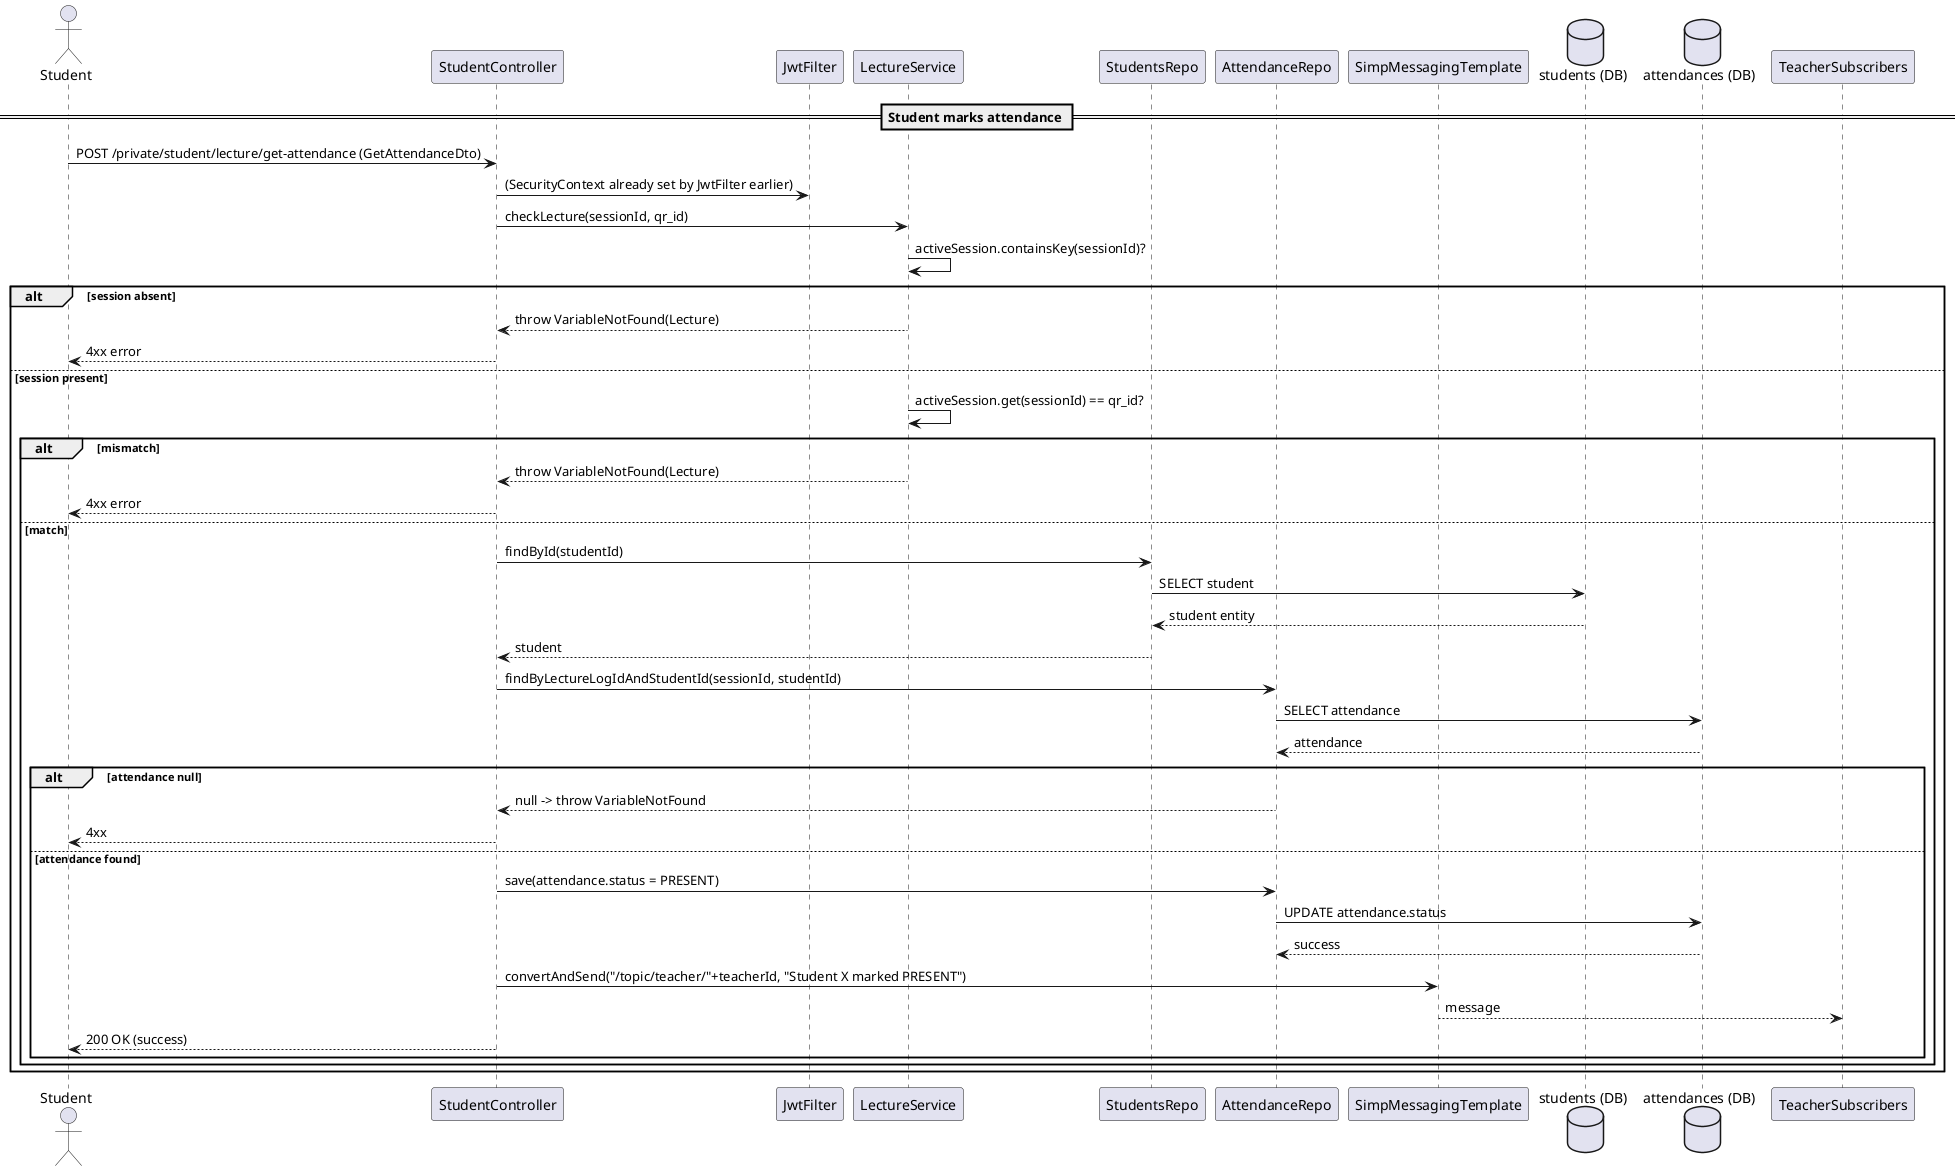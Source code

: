@startuml
actor Student
participant "StudentController" as Controller
participant "JwtFilter" as JwtFilter
participant "LectureService" as LectureService
participant "StudentsRepo" as StudentsRepo
participant "AttendanceRepo" as AttendanceRepo
participant "SimpMessagingTemplate" as MessagingTemplate
database "students (DB)" as StudentsDB
database "attendances (DB)" as AttendanceDB
== Student marks attendance ==
Student -> Controller: POST /private/student/lecture/get-attendance (GetAttendanceDto)
Controller -> JwtFilter: (SecurityContext already set by JwtFilter earlier)
Controller -> LectureService: checkLecture(sessionId, qr_id)
LectureService -> LectureService: activeSession.containsKey(sessionId)?
alt session absent
    LectureService --> Controller: throw VariableNotFound(Lecture)
    Controller --> Student: 4xx error
else session present
    LectureService -> LectureService: activeSession.get(sessionId) == qr_id?
    alt mismatch
        LectureService --> Controller: throw VariableNotFound(Lecture)
        Controller --> Student: 4xx error
    else match
        Controller -> StudentsRepo: findById(studentId)
        StudentsRepo -> StudentsDB: SELECT student
        StudentsDB --> StudentsRepo: student entity
        StudentsRepo --> Controller: student
        Controller -> AttendanceRepo: findByLectureLogIdAndStudentId(sessionId, studentId)
        AttendanceRepo -> AttendanceDB: SELECT attendance
        AttendanceDB --> AttendanceRepo: attendance
        alt attendance null
            AttendanceRepo --> Controller: null -> throw VariableNotFound
            Controller --> Student: 4xx
        else attendance found
            Controller -> AttendanceRepo: save(attendance.status = PRESENT)
            AttendanceRepo -> AttendanceDB: UPDATE attendance.status
            AttendanceDB --> AttendanceRepo: success
            Controller -> MessagingTemplate: convertAndSend("/topic/teacher/"+teacherId, "Student X marked PRESENT")
            MessagingTemplate --> TeacherSubscribers: message
            Controller --> Student: 200 OK (success)
        end
    end
end
@enduml